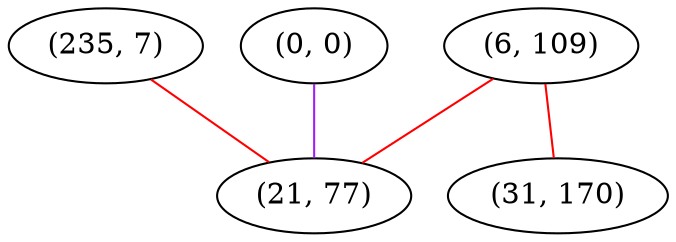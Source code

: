 graph "" {
"(235, 7)";
"(0, 0)";
"(6, 109)";
"(31, 170)";
"(21, 77)";
"(235, 7)" -- "(21, 77)"  [color=red, key=0, weight=1];
"(0, 0)" -- "(21, 77)"  [color=purple, key=0, weight=4];
"(6, 109)" -- "(21, 77)"  [color=red, key=0, weight=1];
"(6, 109)" -- "(31, 170)"  [color=red, key=0, weight=1];
}
